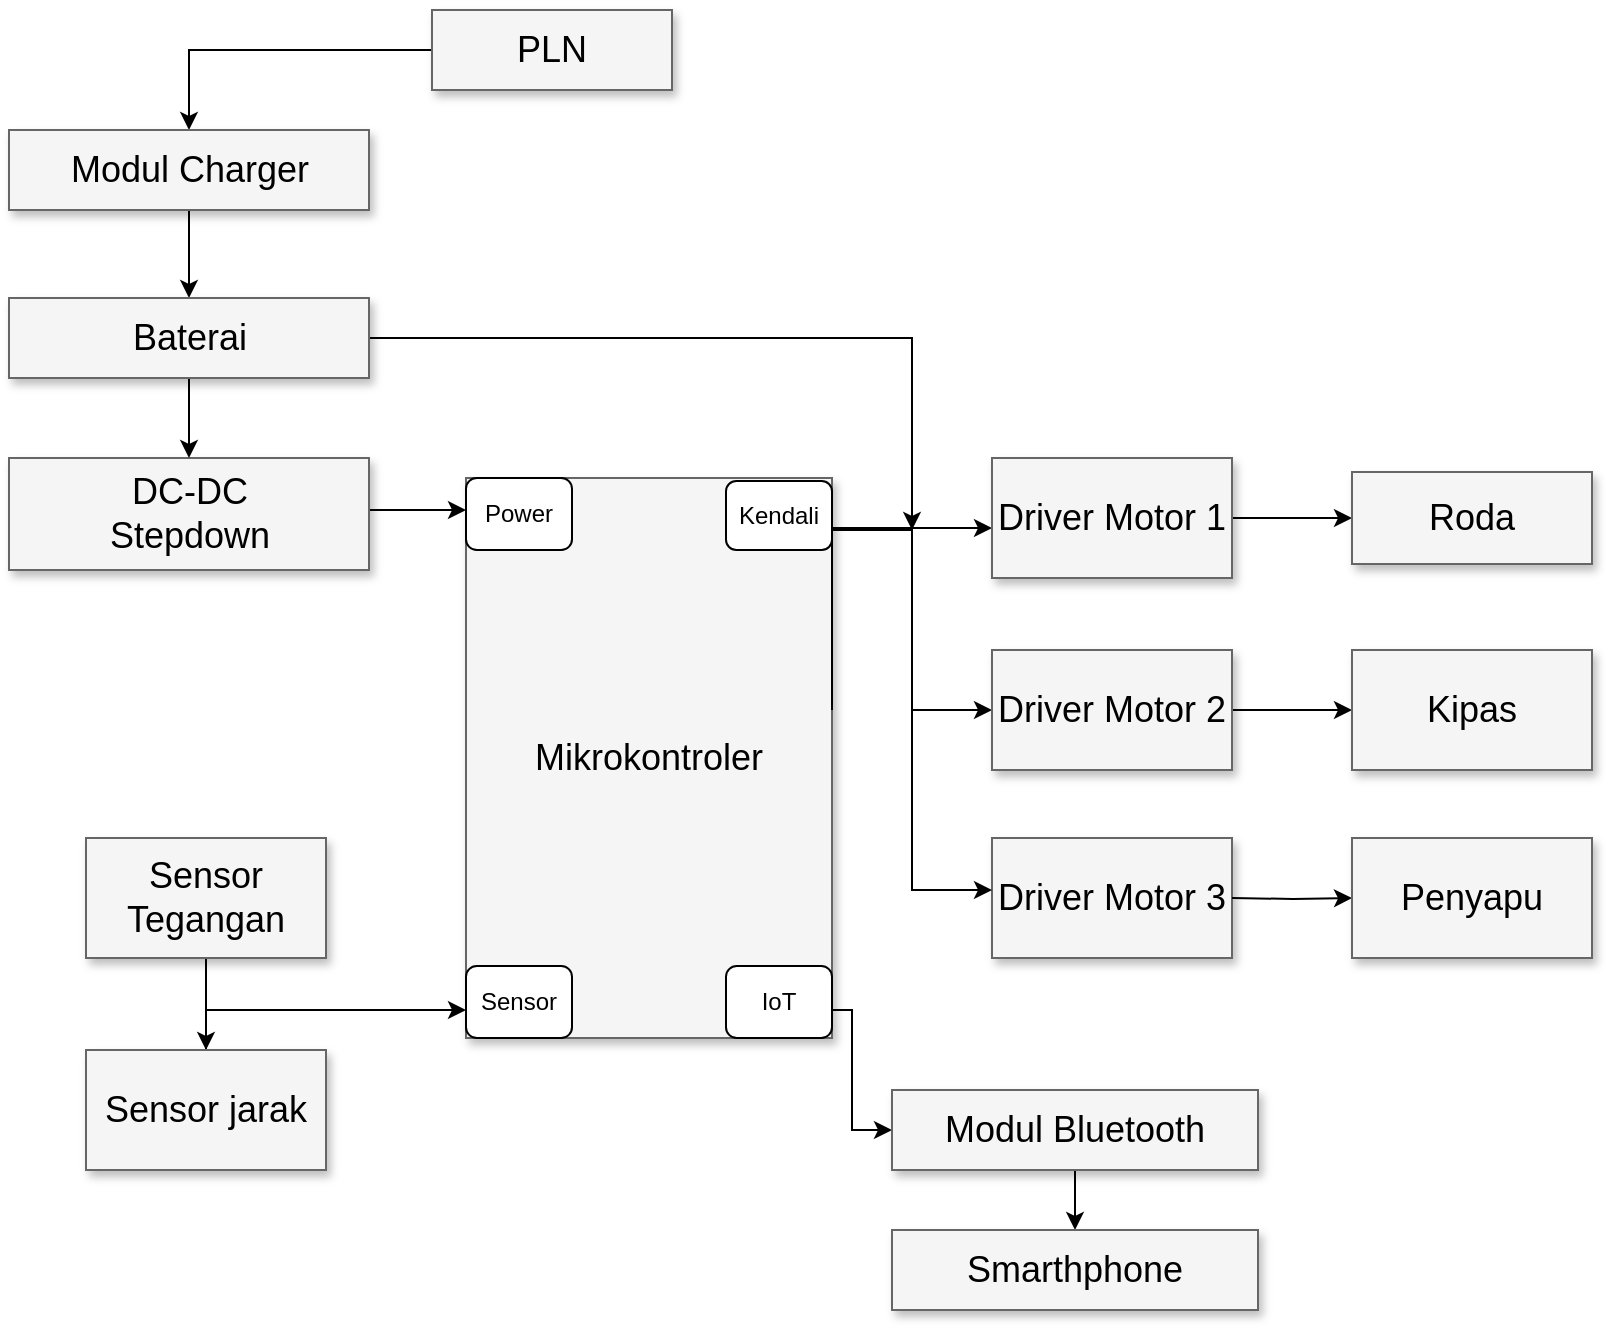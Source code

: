 <mxfile version="20.6.0" type="github">
  <diagram name="Page-1" id="90a13364-a465-7bf4-72fc-28e22215d7a0">
    <mxGraphModel dx="1705" dy="729" grid="1" gridSize="10" guides="1" tooltips="1" connect="1" arrows="1" fold="1" page="1" pageScale="1.5" pageWidth="1169" pageHeight="826" background="none" math="0" shadow="0">
      <root>
        <mxCell id="0" style=";html=1;" />
        <mxCell id="1" style=";html=1;" parent="0" />
        <mxCell id="3a17f1ce550125da-13" style="edgeStyle=elbowEdgeStyle;rounded=0;html=1;startArrow=none;startFill=0;jettySize=auto;orthogonalLoop=1;fontSize=18;elbow=vertical;" parent="1" source="3a17f1ce550125da-2" target="3a17f1ce550125da-4" edge="1">
          <mxGeometry relative="1" as="geometry" />
        </mxCell>
        <mxCell id="NsofU65m9kxZg-TXbKdg-16" value="" style="edgeStyle=orthogonalEdgeStyle;rounded=0;orthogonalLoop=1;jettySize=auto;html=1;" edge="1" parent="1" source="3a17f1ce550125da-2" target="NsofU65m9kxZg-TXbKdg-15">
          <mxGeometry relative="1" as="geometry">
            <Array as="points">
              <mxPoint x="1010" y="480" />
              <mxPoint x="1010" y="570" />
            </Array>
          </mxGeometry>
        </mxCell>
        <mxCell id="NsofU65m9kxZg-TXbKdg-18" style="edgeStyle=orthogonalEdgeStyle;rounded=0;orthogonalLoop=1;jettySize=auto;html=1;" edge="1" parent="1" source="3a17f1ce550125da-2" target="NsofU65m9kxZg-TXbKdg-17">
          <mxGeometry relative="1" as="geometry">
            <Array as="points">
              <mxPoint x="980" y="720" />
              <mxPoint x="980" y="780" />
            </Array>
          </mxGeometry>
        </mxCell>
        <mxCell id="3a17f1ce550125da-2" value="Mikrokontroler" style="whiteSpace=wrap;html=1;shadow=1;fontSize=18;fillColor=#f5f5f5;strokeColor=#666666;" parent="1" vertex="1">
          <mxGeometry x="787" y="454" width="183" height="280" as="geometry" />
        </mxCell>
        <mxCell id="NsofU65m9kxZg-TXbKdg-31" style="edgeStyle=orthogonalEdgeStyle;rounded=0;orthogonalLoop=1;jettySize=auto;html=1;" edge="1" parent="1" source="3a17f1ce550125da-4" target="NsofU65m9kxZg-TXbKdg-30">
          <mxGeometry relative="1" as="geometry" />
        </mxCell>
        <mxCell id="3a17f1ce550125da-4" value="Driver Motor 1" style="whiteSpace=wrap;html=1;shadow=1;fontSize=18;fillColor=#f5f5f5;strokeColor=#666666;" parent="1" vertex="1">
          <mxGeometry x="1050" y="444" width="120" height="60" as="geometry" />
        </mxCell>
        <mxCell id="3a17f1ce550125da-20" style="edgeStyle=elbowEdgeStyle;rounded=0;html=1;startArrow=none;startFill=0;jettySize=auto;orthogonalLoop=1;fontSize=18;elbow=vertical;" parent="1" source="3a17f1ce550125da-8" target="3a17f1ce550125da-2" edge="1">
          <mxGeometry relative="1" as="geometry">
            <Array as="points">
              <mxPoint x="760" y="470" />
              <mxPoint x="757" y="514" />
            </Array>
          </mxGeometry>
        </mxCell>
        <mxCell id="3a17f1ce550125da-8" value="DC-DC&lt;br&gt;Stepdown" style="whiteSpace=wrap;html=1;shadow=1;fontSize=18;fillColor=#f5f5f5;strokeColor=#666666;" parent="1" vertex="1">
          <mxGeometry x="558.5" y="444" width="180" height="56" as="geometry" />
        </mxCell>
        <mxCell id="3a17f1ce550125da-21" style="edgeStyle=elbowEdgeStyle;rounded=0;html=1;startArrow=none;startFill=0;jettySize=auto;orthogonalLoop=1;fontSize=18;elbow=vertical;" parent="1" source="3a17f1ce550125da-9" target="3a17f1ce550125da-2" edge="1">
          <mxGeometry relative="1" as="geometry">
            <Array as="points">
              <mxPoint x="760" y="720" />
            </Array>
          </mxGeometry>
        </mxCell>
        <mxCell id="3a17f1ce550125da-9" value="Sensor Tegangan" style="whiteSpace=wrap;html=1;shadow=1;fontSize=18;fillColor=#f5f5f5;strokeColor=#666666;" parent="1" vertex="1">
          <mxGeometry x="597" y="634" width="120" height="60" as="geometry" />
        </mxCell>
        <mxCell id="NsofU65m9kxZg-TXbKdg-27" style="edgeStyle=orthogonalEdgeStyle;rounded=0;orthogonalLoop=1;jettySize=auto;html=1;" edge="1" parent="1" source="3a17f1ce550125da-11">
          <mxGeometry relative="1" as="geometry">
            <mxPoint x="657" y="750" as="targetPoint" />
          </mxGeometry>
        </mxCell>
        <mxCell id="NsofU65m9kxZg-TXbKdg-29" style="edgeStyle=orthogonalEdgeStyle;rounded=0;orthogonalLoop=1;jettySize=auto;html=1;" edge="1" parent="1" source="3a17f1ce550125da-11">
          <mxGeometry relative="1" as="geometry">
            <mxPoint x="657" y="740" as="targetPoint" />
          </mxGeometry>
        </mxCell>
        <mxCell id="3a17f1ce550125da-11" value="Sensor jarak" style="whiteSpace=wrap;html=1;shadow=1;fontSize=18;fillColor=#f5f5f5;strokeColor=#666666;" parent="1" vertex="1">
          <mxGeometry x="597" y="740" width="120" height="60" as="geometry" />
        </mxCell>
        <mxCell id="NsofU65m9kxZg-TXbKdg-6" style="edgeStyle=orthogonalEdgeStyle;rounded=0;orthogonalLoop=1;jettySize=auto;html=1;" edge="1" parent="1" source="NsofU65m9kxZg-TXbKdg-4" target="NsofU65m9kxZg-TXbKdg-5">
          <mxGeometry relative="1" as="geometry" />
        </mxCell>
        <mxCell id="NsofU65m9kxZg-TXbKdg-4" value="PLN" style="whiteSpace=wrap;html=1;shadow=1;fontSize=18;fillColor=#f5f5f5;strokeColor=#666666;" vertex="1" parent="1">
          <mxGeometry x="770" y="220" width="120" height="40" as="geometry" />
        </mxCell>
        <mxCell id="NsofU65m9kxZg-TXbKdg-8" style="edgeStyle=orthogonalEdgeStyle;rounded=0;orthogonalLoop=1;jettySize=auto;html=1;" edge="1" parent="1" source="NsofU65m9kxZg-TXbKdg-5" target="NsofU65m9kxZg-TXbKdg-7">
          <mxGeometry relative="1" as="geometry" />
        </mxCell>
        <mxCell id="NsofU65m9kxZg-TXbKdg-5" value="Modul Charger" style="whiteSpace=wrap;html=1;shadow=1;fontSize=18;fillColor=#f5f5f5;strokeColor=#666666;" vertex="1" parent="1">
          <mxGeometry x="558.5" y="280" width="180" height="40" as="geometry" />
        </mxCell>
        <mxCell id="NsofU65m9kxZg-TXbKdg-9" style="edgeStyle=orthogonalEdgeStyle;rounded=0;orthogonalLoop=1;jettySize=auto;html=1;exitX=0.5;exitY=1;exitDx=0;exitDy=0;entryX=0.5;entryY=0;entryDx=0;entryDy=0;" edge="1" parent="1" source="NsofU65m9kxZg-TXbKdg-7" target="3a17f1ce550125da-8">
          <mxGeometry relative="1" as="geometry" />
        </mxCell>
        <mxCell id="NsofU65m9kxZg-TXbKdg-13" style="edgeStyle=orthogonalEdgeStyle;rounded=0;orthogonalLoop=1;jettySize=auto;html=1;" edge="1" parent="1" source="NsofU65m9kxZg-TXbKdg-7">
          <mxGeometry relative="1" as="geometry">
            <mxPoint x="1010" y="480" as="targetPoint" />
            <Array as="points">
              <mxPoint x="1010" y="384" />
            </Array>
          </mxGeometry>
        </mxCell>
        <mxCell id="NsofU65m9kxZg-TXbKdg-7" value="Baterai" style="whiteSpace=wrap;html=1;shadow=1;fontSize=18;fillColor=#f5f5f5;strokeColor=#666666;" vertex="1" parent="1">
          <mxGeometry x="558.5" y="364" width="180" height="40" as="geometry" />
        </mxCell>
        <mxCell id="NsofU65m9kxZg-TXbKdg-35" style="edgeStyle=orthogonalEdgeStyle;rounded=0;orthogonalLoop=1;jettySize=auto;html=1;" edge="1" parent="1" source="NsofU65m9kxZg-TXbKdg-15" target="NsofU65m9kxZg-TXbKdg-34">
          <mxGeometry relative="1" as="geometry" />
        </mxCell>
        <mxCell id="NsofU65m9kxZg-TXbKdg-15" value="Driver Motor 2" style="whiteSpace=wrap;html=1;fontSize=18;fillColor=#f5f5f5;strokeColor=#666666;shadow=1;" vertex="1" parent="1">
          <mxGeometry x="1050" y="540" width="120" height="60" as="geometry" />
        </mxCell>
        <mxCell id="NsofU65m9kxZg-TXbKdg-24" style="edgeStyle=orthogonalEdgeStyle;rounded=0;orthogonalLoop=1;jettySize=auto;html=1;exitX=0.5;exitY=1;exitDx=0;exitDy=0;" edge="1" parent="1" source="NsofU65m9kxZg-TXbKdg-17" target="NsofU65m9kxZg-TXbKdg-23">
          <mxGeometry relative="1" as="geometry" />
        </mxCell>
        <mxCell id="NsofU65m9kxZg-TXbKdg-17" value="Modul Bluetooth" style="whiteSpace=wrap;html=1;shadow=1;fontSize=18;fillColor=#f5f5f5;strokeColor=#666666;" vertex="1" parent="1">
          <mxGeometry x="1000" y="760" width="183" height="40" as="geometry" />
        </mxCell>
        <mxCell id="NsofU65m9kxZg-TXbKdg-23" value="Smarthphone" style="whiteSpace=wrap;html=1;shadow=1;fontSize=18;fillColor=#f5f5f5;strokeColor=#666666;" vertex="1" parent="1">
          <mxGeometry x="1000" y="830" width="183" height="40" as="geometry" />
        </mxCell>
        <mxCell id="NsofU65m9kxZg-TXbKdg-30" value="Roda" style="whiteSpace=wrap;html=1;shadow=1;fontSize=18;fillColor=#f5f5f5;strokeColor=#666666;" vertex="1" parent="1">
          <mxGeometry x="1230" y="451" width="120" height="46" as="geometry" />
        </mxCell>
        <mxCell id="NsofU65m9kxZg-TXbKdg-34" value="Kipas" style="whiteSpace=wrap;html=1;fontSize=18;fillColor=#f5f5f5;strokeColor=#666666;shadow=1;" vertex="1" parent="1">
          <mxGeometry x="1230" y="540" width="120" height="60" as="geometry" />
        </mxCell>
        <mxCell id="NsofU65m9kxZg-TXbKdg-39" value="Driver Motor 3" style="whiteSpace=wrap;html=1;fontSize=18;fillColor=#f5f5f5;strokeColor=#666666;shadow=1;" vertex="1" parent="1">
          <mxGeometry x="1050" y="634" width="120" height="60" as="geometry" />
        </mxCell>
        <mxCell id="NsofU65m9kxZg-TXbKdg-42" value="" style="edgeStyle=orthogonalEdgeStyle;rounded=0;orthogonalLoop=1;jettySize=auto;html=1;" edge="1" parent="1">
          <mxGeometry relative="1" as="geometry">
            <mxPoint x="970.0" y="570.0" as="sourcePoint" />
            <mxPoint x="1050" y="660" as="targetPoint" />
            <Array as="points">
              <mxPoint x="970" y="480" />
              <mxPoint x="1010" y="480" />
              <mxPoint x="1010" y="660" />
            </Array>
          </mxGeometry>
        </mxCell>
        <mxCell id="NsofU65m9kxZg-TXbKdg-43" style="edgeStyle=orthogonalEdgeStyle;rounded=0;orthogonalLoop=1;jettySize=auto;html=1;" edge="1" parent="1" target="NsofU65m9kxZg-TXbKdg-44">
          <mxGeometry relative="1" as="geometry">
            <mxPoint x="1170" y="664" as="sourcePoint" />
          </mxGeometry>
        </mxCell>
        <mxCell id="NsofU65m9kxZg-TXbKdg-44" value="Penyapu" style="whiteSpace=wrap;html=1;fontSize=18;fillColor=#f5f5f5;strokeColor=#666666;shadow=1;" vertex="1" parent="1">
          <mxGeometry x="1230" y="634" width="120" height="60" as="geometry" />
        </mxCell>
        <mxCell id="NsofU65m9kxZg-TXbKdg-45" value="Power" style="rounded=1;whiteSpace=wrap;html=1;" vertex="1" parent="1">
          <mxGeometry x="787" y="454" width="53" height="36" as="geometry" />
        </mxCell>
        <mxCell id="NsofU65m9kxZg-TXbKdg-46" value="Kendali" style="rounded=1;whiteSpace=wrap;html=1;" vertex="1" parent="1">
          <mxGeometry x="917" y="455.5" width="53" height="34.5" as="geometry" />
        </mxCell>
        <mxCell id="NsofU65m9kxZg-TXbKdg-47" value="Sensor" style="rounded=1;whiteSpace=wrap;html=1;" vertex="1" parent="1">
          <mxGeometry x="787" y="698" width="53" height="36" as="geometry" />
        </mxCell>
        <mxCell id="NsofU65m9kxZg-TXbKdg-48" value="IoT" style="rounded=1;whiteSpace=wrap;html=1;" vertex="1" parent="1">
          <mxGeometry x="917" y="698" width="53" height="36" as="geometry" />
        </mxCell>
      </root>
    </mxGraphModel>
  </diagram>
</mxfile>
